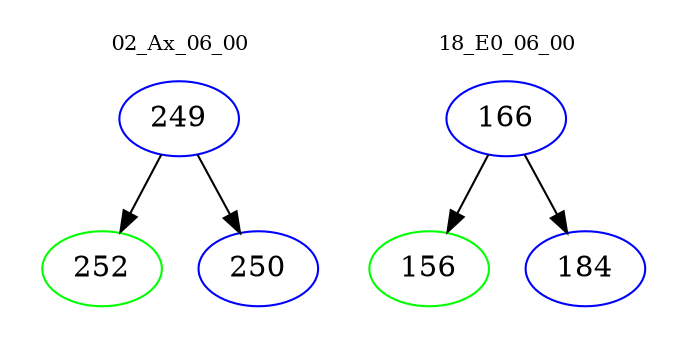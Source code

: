 digraph{
subgraph cluster_0 {
color = white
label = "02_Ax_06_00";
fontsize=10;
T0_249 [label="249", color="blue"]
T0_249 -> T0_252 [color="black"]
T0_252 [label="252", color="green"]
T0_249 -> T0_250 [color="black"]
T0_250 [label="250", color="blue"]
}
subgraph cluster_1 {
color = white
label = "18_E0_06_00";
fontsize=10;
T1_166 [label="166", color="blue"]
T1_166 -> T1_156 [color="black"]
T1_156 [label="156", color="green"]
T1_166 -> T1_184 [color="black"]
T1_184 [label="184", color="blue"]
}
}
